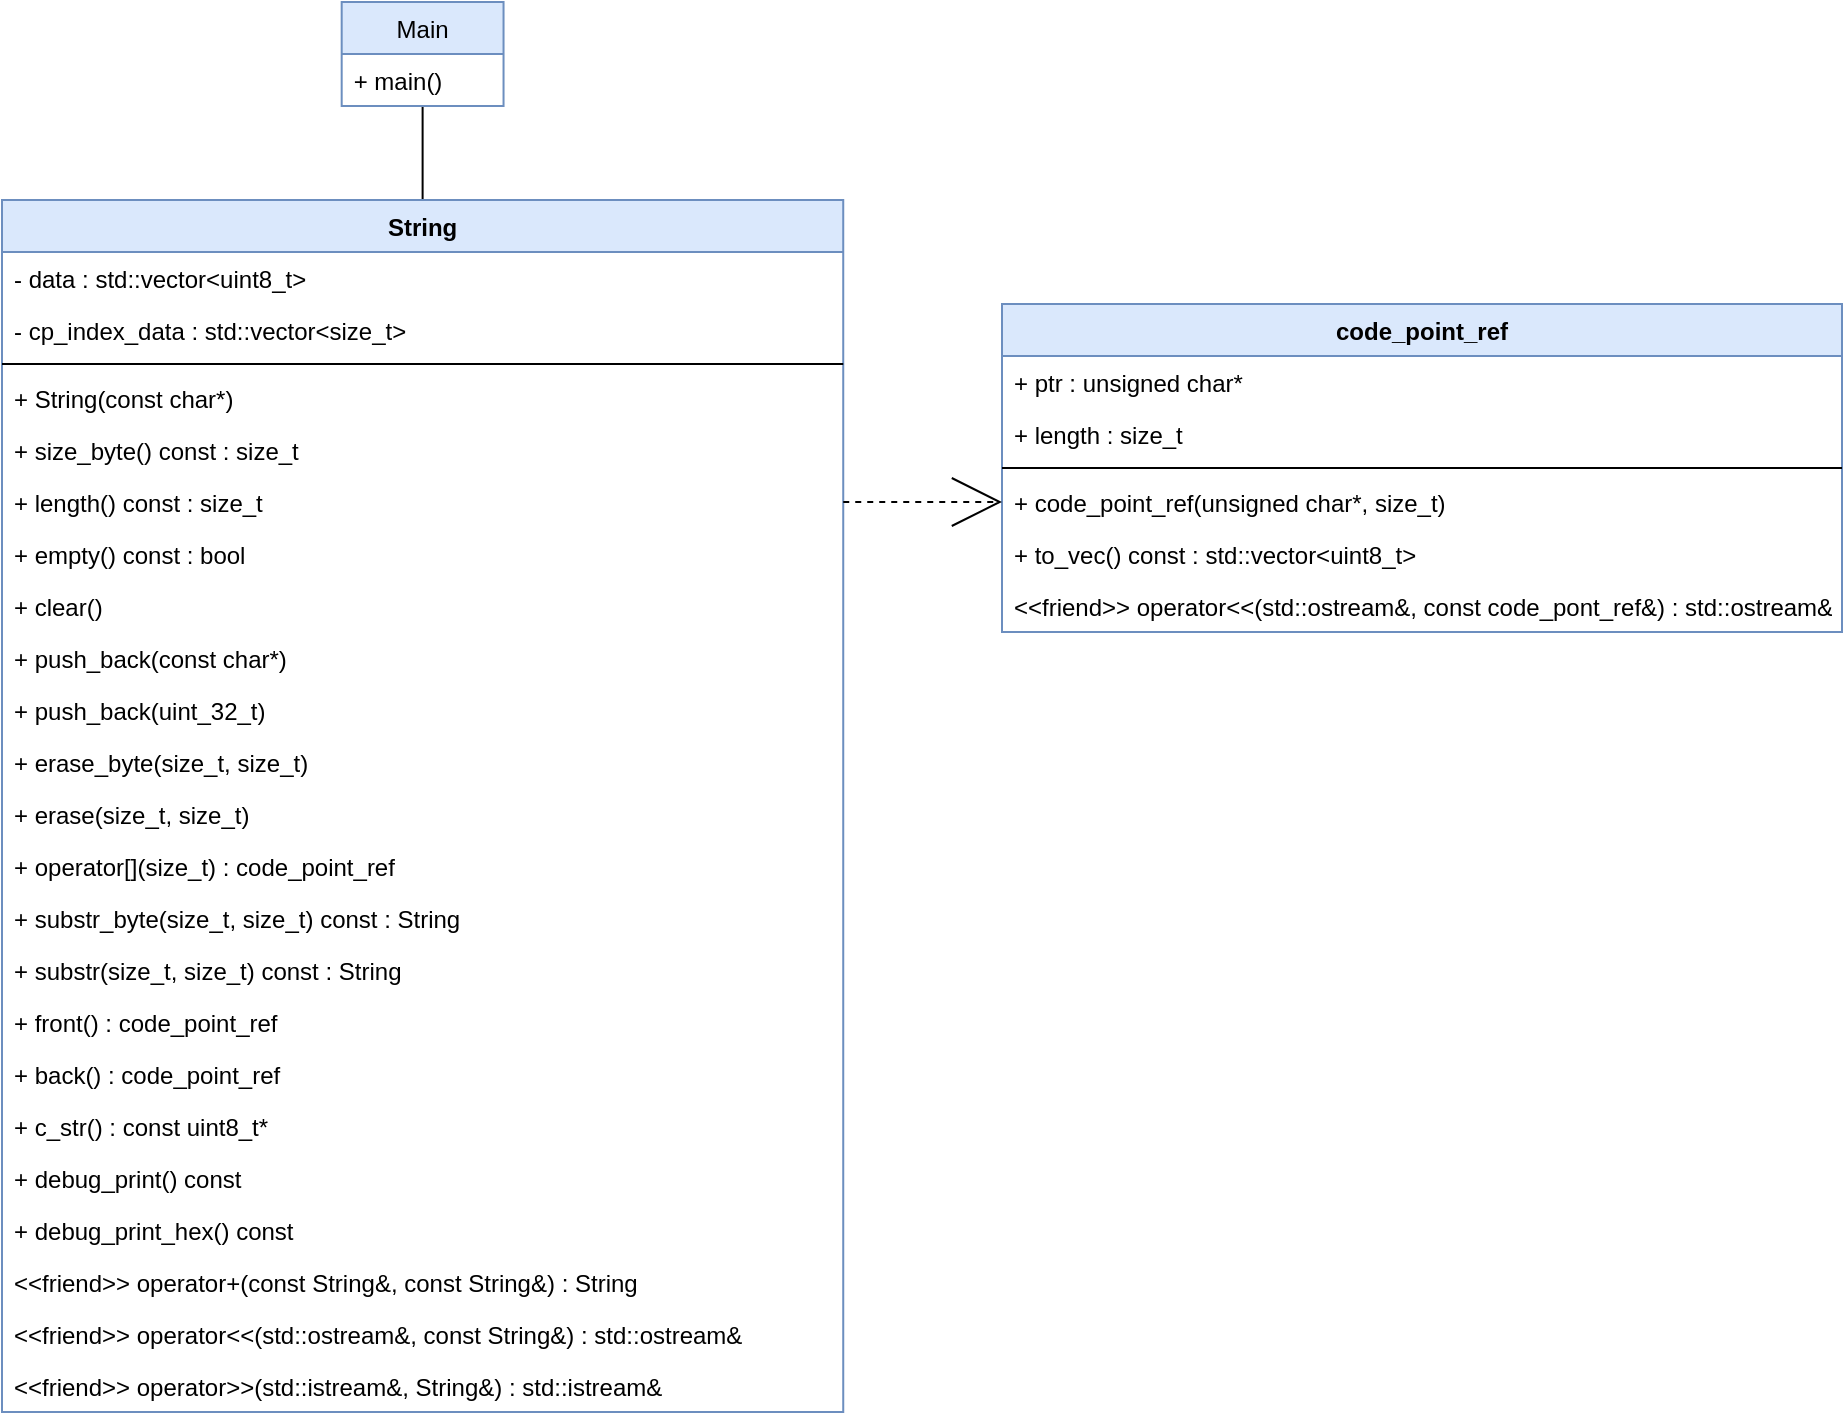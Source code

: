 <mxfile version="13.9.9" type="device"><diagram id="oGlcxmbX5lUDyIIHdL8Q" name="Page-1"><mxGraphModel dx="1810" dy="1610" grid="1" gridSize="10" guides="1" tooltips="1" connect="1" arrows="1" fold="1" page="1" pageScale="1" pageWidth="2336" pageHeight="1654" math="0" shadow="0"><root><mxCell id="0"/><mxCell id="1" parent="0"/><mxCell id="2IkmHTA999HnTkRKUehR-34" style="edgeStyle=orthogonalEdgeStyle;rounded=0;jumpSize=10;orthogonalLoop=1;jettySize=auto;html=1;exitX=0.5;exitY=1;exitDx=0;exitDy=0;entryX=0.5;entryY=0;entryDx=0;entryDy=0;endArrow=none;endFill=0;endSize=23;" edge="1" parent="1" source="bwR94jt_yFy2SAq7vn1R-17" target="bwR94jt_yFy2SAq7vn1R-21"><mxGeometry relative="1" as="geometry"/></mxCell><mxCell id="bwR94jt_yFy2SAq7vn1R-17" value="Main" style="swimlane;fontStyle=0;childLayout=stackLayout;horizontal=1;startSize=26;fillColor=#dae8fc;horizontalStack=0;resizeParent=1;resizeParentMax=0;resizeLast=0;collapsible=1;marginBottom=0;strokeColor=#6c8ebf;" parent="1" vertex="1"><mxGeometry x="899.84" y="501" width="80.93" height="52" as="geometry"/></mxCell><mxCell id="ocNW-rp9vtYoRZRDcxX2-15" value="+ main()" style="text;align=left;verticalAlign=top;spacingLeft=4;spacingRight=4;overflow=hidden;rotatable=0;points=[[0,0.5],[1,0.5]];portConstraint=eastwest;" parent="bwR94jt_yFy2SAq7vn1R-17" vertex="1"><mxGeometry y="26" width="80.93" height="26" as="geometry"/></mxCell><mxCell id="bwR94jt_yFy2SAq7vn1R-21" value="String" style="swimlane;fontStyle=1;align=center;verticalAlign=top;childLayout=stackLayout;horizontal=1;startSize=26;horizontalStack=0;resizeParent=1;resizeParentMax=0;resizeLast=0;collapsible=1;marginBottom=0;fillColor=#dae8fc;strokeColor=#6c8ebf;" parent="1" vertex="1"><mxGeometry x="730" y="600" width="420.62" height="606" as="geometry"/></mxCell><mxCell id="2IkmHTA999HnTkRKUehR-1" value="- data : std::vector&lt;uint8_t&gt;" style="text;align=left;verticalAlign=top;spacingLeft=4;spacingRight=4;overflow=hidden;rotatable=0;points=[[0,0.5],[1,0.5]];portConstraint=eastwest;" vertex="1" parent="bwR94jt_yFy2SAq7vn1R-21"><mxGeometry y="26" width="420.62" height="26" as="geometry"/></mxCell><mxCell id="2IkmHTA999HnTkRKUehR-2" value="- cp_index_data : std::vector&lt;size_t&gt;" style="text;align=left;verticalAlign=top;spacingLeft=4;spacingRight=4;overflow=hidden;rotatable=0;points=[[0,0.5],[1,0.5]];portConstraint=eastwest;" vertex="1" parent="bwR94jt_yFy2SAq7vn1R-21"><mxGeometry y="52" width="420.62" height="26" as="geometry"/></mxCell><mxCell id="bwR94jt_yFy2SAq7vn1R-23" value="" style="line;strokeWidth=1;fillColor=none;align=left;verticalAlign=middle;spacingTop=-1;spacingLeft=3;spacingRight=3;rotatable=0;labelPosition=right;points=[];portConstraint=eastwest;" parent="bwR94jt_yFy2SAq7vn1R-21" vertex="1"><mxGeometry y="78" width="420.62" height="8" as="geometry"/></mxCell><mxCell id="2IkmHTA999HnTkRKUehR-11" value="+ String(const char*)" style="text;align=left;verticalAlign=top;spacingLeft=4;spacingRight=4;overflow=hidden;rotatable=0;points=[[0,0.5],[1,0.5]];portConstraint=eastwest;" vertex="1" parent="bwR94jt_yFy2SAq7vn1R-21"><mxGeometry y="86" width="420.62" height="26" as="geometry"/></mxCell><mxCell id="ocNW-rp9vtYoRZRDcxX2-4" value="+ size_byte() const : size_t" style="text;align=left;verticalAlign=top;spacingLeft=4;spacingRight=4;overflow=hidden;rotatable=0;points=[[0,0.5],[1,0.5]];portConstraint=eastwest;" parent="bwR94jt_yFy2SAq7vn1R-21" vertex="1"><mxGeometry y="112" width="420.62" height="26" as="geometry"/></mxCell><mxCell id="2IkmHTA999HnTkRKUehR-12" value="+ length() const : size_t" style="text;align=left;verticalAlign=top;spacingLeft=4;spacingRight=4;overflow=hidden;rotatable=0;points=[[0,0.5],[1,0.5]];portConstraint=eastwest;" vertex="1" parent="bwR94jt_yFy2SAq7vn1R-21"><mxGeometry y="138" width="420.62" height="26" as="geometry"/></mxCell><mxCell id="2IkmHTA999HnTkRKUehR-13" value="+ empty() const : bool" style="text;align=left;verticalAlign=top;spacingLeft=4;spacingRight=4;overflow=hidden;rotatable=0;points=[[0,0.5],[1,0.5]];portConstraint=eastwest;" vertex="1" parent="bwR94jt_yFy2SAq7vn1R-21"><mxGeometry y="164" width="420.62" height="26" as="geometry"/></mxCell><mxCell id="2IkmHTA999HnTkRKUehR-14" value="+ clear()" style="text;align=left;verticalAlign=top;spacingLeft=4;spacingRight=4;overflow=hidden;rotatable=0;points=[[0,0.5],[1,0.5]];portConstraint=eastwest;" vertex="1" parent="bwR94jt_yFy2SAq7vn1R-21"><mxGeometry y="190" width="420.62" height="26" as="geometry"/></mxCell><mxCell id="2IkmHTA999HnTkRKUehR-15" value="+ push_back(const char*)" style="text;align=left;verticalAlign=top;spacingLeft=4;spacingRight=4;overflow=hidden;rotatable=0;points=[[0,0.5],[1,0.5]];portConstraint=eastwest;" vertex="1" parent="bwR94jt_yFy2SAq7vn1R-21"><mxGeometry y="216" width="420.62" height="26" as="geometry"/></mxCell><mxCell id="2IkmHTA999HnTkRKUehR-16" value="+ push_back(uint_32_t)" style="text;align=left;verticalAlign=top;spacingLeft=4;spacingRight=4;overflow=hidden;rotatable=0;points=[[0,0.5],[1,0.5]];portConstraint=eastwest;" vertex="1" parent="bwR94jt_yFy2SAq7vn1R-21"><mxGeometry y="242" width="420.62" height="26" as="geometry"/></mxCell><mxCell id="2IkmHTA999HnTkRKUehR-17" value="+ erase_byte(size_t, size_t)" style="text;align=left;verticalAlign=top;spacingLeft=4;spacingRight=4;overflow=hidden;rotatable=0;points=[[0,0.5],[1,0.5]];portConstraint=eastwest;" vertex="1" parent="bwR94jt_yFy2SAq7vn1R-21"><mxGeometry y="268" width="420.62" height="26" as="geometry"/></mxCell><mxCell id="2IkmHTA999HnTkRKUehR-18" value="+ erase(size_t, size_t)" style="text;align=left;verticalAlign=top;spacingLeft=4;spacingRight=4;overflow=hidden;rotatable=0;points=[[0,0.5],[1,0.5]];portConstraint=eastwest;" vertex="1" parent="bwR94jt_yFy2SAq7vn1R-21"><mxGeometry y="294" width="420.62" height="26" as="geometry"/></mxCell><mxCell id="2IkmHTA999HnTkRKUehR-19" value="+ operator[](size_t) : code_point_ref" style="text;align=left;verticalAlign=top;spacingLeft=4;spacingRight=4;overflow=hidden;rotatable=0;points=[[0,0.5],[1,0.5]];portConstraint=eastwest;" vertex="1" parent="bwR94jt_yFy2SAq7vn1R-21"><mxGeometry y="320" width="420.62" height="26" as="geometry"/></mxCell><mxCell id="2IkmHTA999HnTkRKUehR-20" value="+ substr_byte(size_t, size_t) const : String" style="text;align=left;verticalAlign=top;spacingLeft=4;spacingRight=4;overflow=hidden;rotatable=0;points=[[0,0.5],[1,0.5]];portConstraint=eastwest;" vertex="1" parent="bwR94jt_yFy2SAq7vn1R-21"><mxGeometry y="346" width="420.62" height="26" as="geometry"/></mxCell><mxCell id="2IkmHTA999HnTkRKUehR-21" value="+ substr(size_t, size_t) const : String" style="text;align=left;verticalAlign=top;spacingLeft=4;spacingRight=4;overflow=hidden;rotatable=0;points=[[0,0.5],[1,0.5]];portConstraint=eastwest;" vertex="1" parent="bwR94jt_yFy2SAq7vn1R-21"><mxGeometry y="372" width="420.62" height="26" as="geometry"/></mxCell><mxCell id="2IkmHTA999HnTkRKUehR-22" value="+ front() : code_point_ref" style="text;align=left;verticalAlign=top;spacingLeft=4;spacingRight=4;overflow=hidden;rotatable=0;points=[[0,0.5],[1,0.5]];portConstraint=eastwest;" vertex="1" parent="bwR94jt_yFy2SAq7vn1R-21"><mxGeometry y="398" width="420.62" height="26" as="geometry"/></mxCell><mxCell id="2IkmHTA999HnTkRKUehR-23" value="+ back() : code_point_ref" style="text;align=left;verticalAlign=top;spacingLeft=4;spacingRight=4;overflow=hidden;rotatable=0;points=[[0,0.5],[1,0.5]];portConstraint=eastwest;" vertex="1" parent="bwR94jt_yFy2SAq7vn1R-21"><mxGeometry y="424" width="420.62" height="26" as="geometry"/></mxCell><mxCell id="2IkmHTA999HnTkRKUehR-24" value="+ c_str() : const uint8_t*" style="text;align=left;verticalAlign=top;spacingLeft=4;spacingRight=4;overflow=hidden;rotatable=0;points=[[0,0.5],[1,0.5]];portConstraint=eastwest;" vertex="1" parent="bwR94jt_yFy2SAq7vn1R-21"><mxGeometry y="450" width="420.62" height="26" as="geometry"/></mxCell><mxCell id="2IkmHTA999HnTkRKUehR-25" value="+ debug_print() const" style="text;align=left;verticalAlign=top;spacingLeft=4;spacingRight=4;overflow=hidden;rotatable=0;points=[[0,0.5],[1,0.5]];portConstraint=eastwest;" vertex="1" parent="bwR94jt_yFy2SAq7vn1R-21"><mxGeometry y="476" width="420.62" height="26" as="geometry"/></mxCell><mxCell id="2IkmHTA999HnTkRKUehR-26" value="+ debug_print_hex() const" style="text;align=left;verticalAlign=top;spacingLeft=4;spacingRight=4;overflow=hidden;rotatable=0;points=[[0,0.5],[1,0.5]];portConstraint=eastwest;" vertex="1" parent="bwR94jt_yFy2SAq7vn1R-21"><mxGeometry y="502" width="420.62" height="26" as="geometry"/></mxCell><mxCell id="2IkmHTA999HnTkRKUehR-29" value="&lt;&lt;friend&gt;&gt; operator+(const String&amp;, const String&amp;) : String&#10;" style="text;align=left;verticalAlign=top;spacingLeft=4;spacingRight=4;overflow=hidden;rotatable=0;points=[[0,0.5],[1,0.5]];portConstraint=eastwest;" vertex="1" parent="bwR94jt_yFy2SAq7vn1R-21"><mxGeometry y="528" width="420.62" height="26" as="geometry"/></mxCell><mxCell id="2IkmHTA999HnTkRKUehR-27" value="&lt;&lt;friend&gt;&gt; operator&lt;&lt;(std::ostream&amp;, const String&amp;) : std::ostream&amp;&#10;" style="text;align=left;verticalAlign=top;spacingLeft=4;spacingRight=4;overflow=hidden;rotatable=0;points=[[0,0.5],[1,0.5]];portConstraint=eastwest;" vertex="1" parent="bwR94jt_yFy2SAq7vn1R-21"><mxGeometry y="554" width="420.62" height="26" as="geometry"/></mxCell><mxCell id="2IkmHTA999HnTkRKUehR-28" value="&lt;&lt;friend&gt;&gt; operator&gt;&gt;(std::istream&amp;, String&amp;) : std::istream&amp;&#10;" style="text;align=left;verticalAlign=top;spacingLeft=4;spacingRight=4;overflow=hidden;rotatable=0;points=[[0,0.5],[1,0.5]];portConstraint=eastwest;" vertex="1" parent="bwR94jt_yFy2SAq7vn1R-21"><mxGeometry y="580" width="420.62" height="26" as="geometry"/></mxCell><mxCell id="2IkmHTA999HnTkRKUehR-3" value="code_point_ref" style="swimlane;fontStyle=1;align=center;verticalAlign=top;childLayout=stackLayout;horizontal=1;startSize=26;horizontalStack=0;resizeParent=1;resizeParentMax=0;resizeLast=0;collapsible=1;marginBottom=0;fillColor=#dae8fc;strokeColor=#6c8ebf;" vertex="1" parent="1"><mxGeometry x="1230" y="652" width="420" height="164" as="geometry"/></mxCell><mxCell id="2IkmHTA999HnTkRKUehR-4" value="+ ptr : unsigned char*" style="text;align=left;verticalAlign=top;spacingLeft=4;spacingRight=4;overflow=hidden;rotatable=0;points=[[0,0.5],[1,0.5]];portConstraint=eastwest;" vertex="1" parent="2IkmHTA999HnTkRKUehR-3"><mxGeometry y="26" width="420" height="26" as="geometry"/></mxCell><mxCell id="2IkmHTA999HnTkRKUehR-5" value="+ length : size_t" style="text;align=left;verticalAlign=top;spacingLeft=4;spacingRight=4;overflow=hidden;rotatable=0;points=[[0,0.5],[1,0.5]];portConstraint=eastwest;" vertex="1" parent="2IkmHTA999HnTkRKUehR-3"><mxGeometry y="52" width="420" height="26" as="geometry"/></mxCell><mxCell id="2IkmHTA999HnTkRKUehR-6" value="" style="line;strokeWidth=1;fillColor=none;align=left;verticalAlign=middle;spacingTop=-1;spacingLeft=3;spacingRight=3;rotatable=0;labelPosition=right;points=[];portConstraint=eastwest;" vertex="1" parent="2IkmHTA999HnTkRKUehR-3"><mxGeometry y="78" width="420" height="8" as="geometry"/></mxCell><mxCell id="2IkmHTA999HnTkRKUehR-7" value="+ code_point_ref(unsigned char*, size_t)" style="text;align=left;verticalAlign=top;spacingLeft=4;spacingRight=4;overflow=hidden;rotatable=0;points=[[0,0.5],[1,0.5]];portConstraint=eastwest;" vertex="1" parent="2IkmHTA999HnTkRKUehR-3"><mxGeometry y="86" width="420" height="26" as="geometry"/></mxCell><mxCell id="2IkmHTA999HnTkRKUehR-8" value="+ to_vec() const : std::vector&lt;uint8_t&gt;" style="text;align=left;verticalAlign=top;spacingLeft=4;spacingRight=4;overflow=hidden;rotatable=0;points=[[0,0.5],[1,0.5]];portConstraint=eastwest;" vertex="1" parent="2IkmHTA999HnTkRKUehR-3"><mxGeometry y="112" width="420" height="26" as="geometry"/></mxCell><mxCell id="2IkmHTA999HnTkRKUehR-9" value="&lt;&lt;friend&gt;&gt; operator&lt;&lt;(std::ostream&amp;, const code_pont_ref&amp;) : std::ostream&amp;" style="text;align=left;verticalAlign=top;spacingLeft=4;spacingRight=4;overflow=hidden;rotatable=0;points=[[0,0.5],[1,0.5]];portConstraint=eastwest;" vertex="1" parent="2IkmHTA999HnTkRKUehR-3"><mxGeometry y="138" width="420" height="26" as="geometry"/></mxCell><mxCell id="2IkmHTA999HnTkRKUehR-32" style="edgeStyle=orthogonalEdgeStyle;rounded=0;jumpSize=10;orthogonalLoop=1;jettySize=auto;html=1;exitX=1;exitY=0.5;exitDx=0;exitDy=0;entryX=0;entryY=0.5;entryDx=0;entryDy=0;endArrow=open;endFill=0;endSize=23;dashed=1;" edge="1" parent="1" source="2IkmHTA999HnTkRKUehR-12" target="2IkmHTA999HnTkRKUehR-7"><mxGeometry relative="1" as="geometry"/></mxCell></root></mxGraphModel></diagram></mxfile>